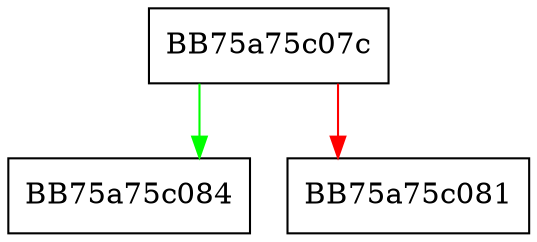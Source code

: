 digraph get_config {
  node [shape="box"];
  graph [splines=ortho];
  BB75a75c07c -> BB75a75c084 [color="green"];
  BB75a75c07c -> BB75a75c081 [color="red"];
}